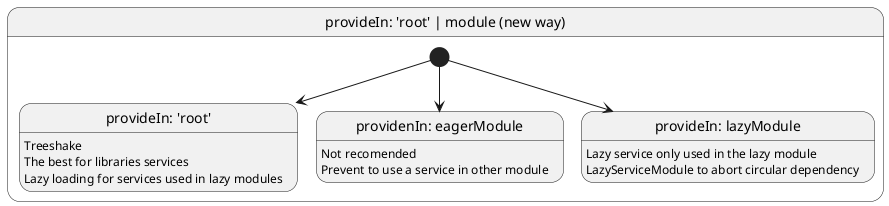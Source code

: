 @startuml DependencyInjection

state "provideIn: 'root' | module (new way)" as ProvideInNewWay{
  state "provideIn: 'root'" as ProvideInRoot
  [*] --> ProvideInRoot
  ProvideInRoot : Treeshake
  ProvideInRoot : The best for libraries services
  ProvideInRoot : Lazy loading for services used in lazy modules
  state "providenIn: eagerModule" as ProvideInEager
  [*] --> ProvideInEager
  ProvideInEager : Not recomended
  ProvideInEager: Prevent to use a service in other module
  state "provideIn: lazyModule" as ProvideInLazy
  [*] --> ProvideInLazy
  ProvideInLazy : Lazy service only used in the lazy module
  ProvideInLazy: LazyServiceModule to abort circular dependency
}

@enduml
